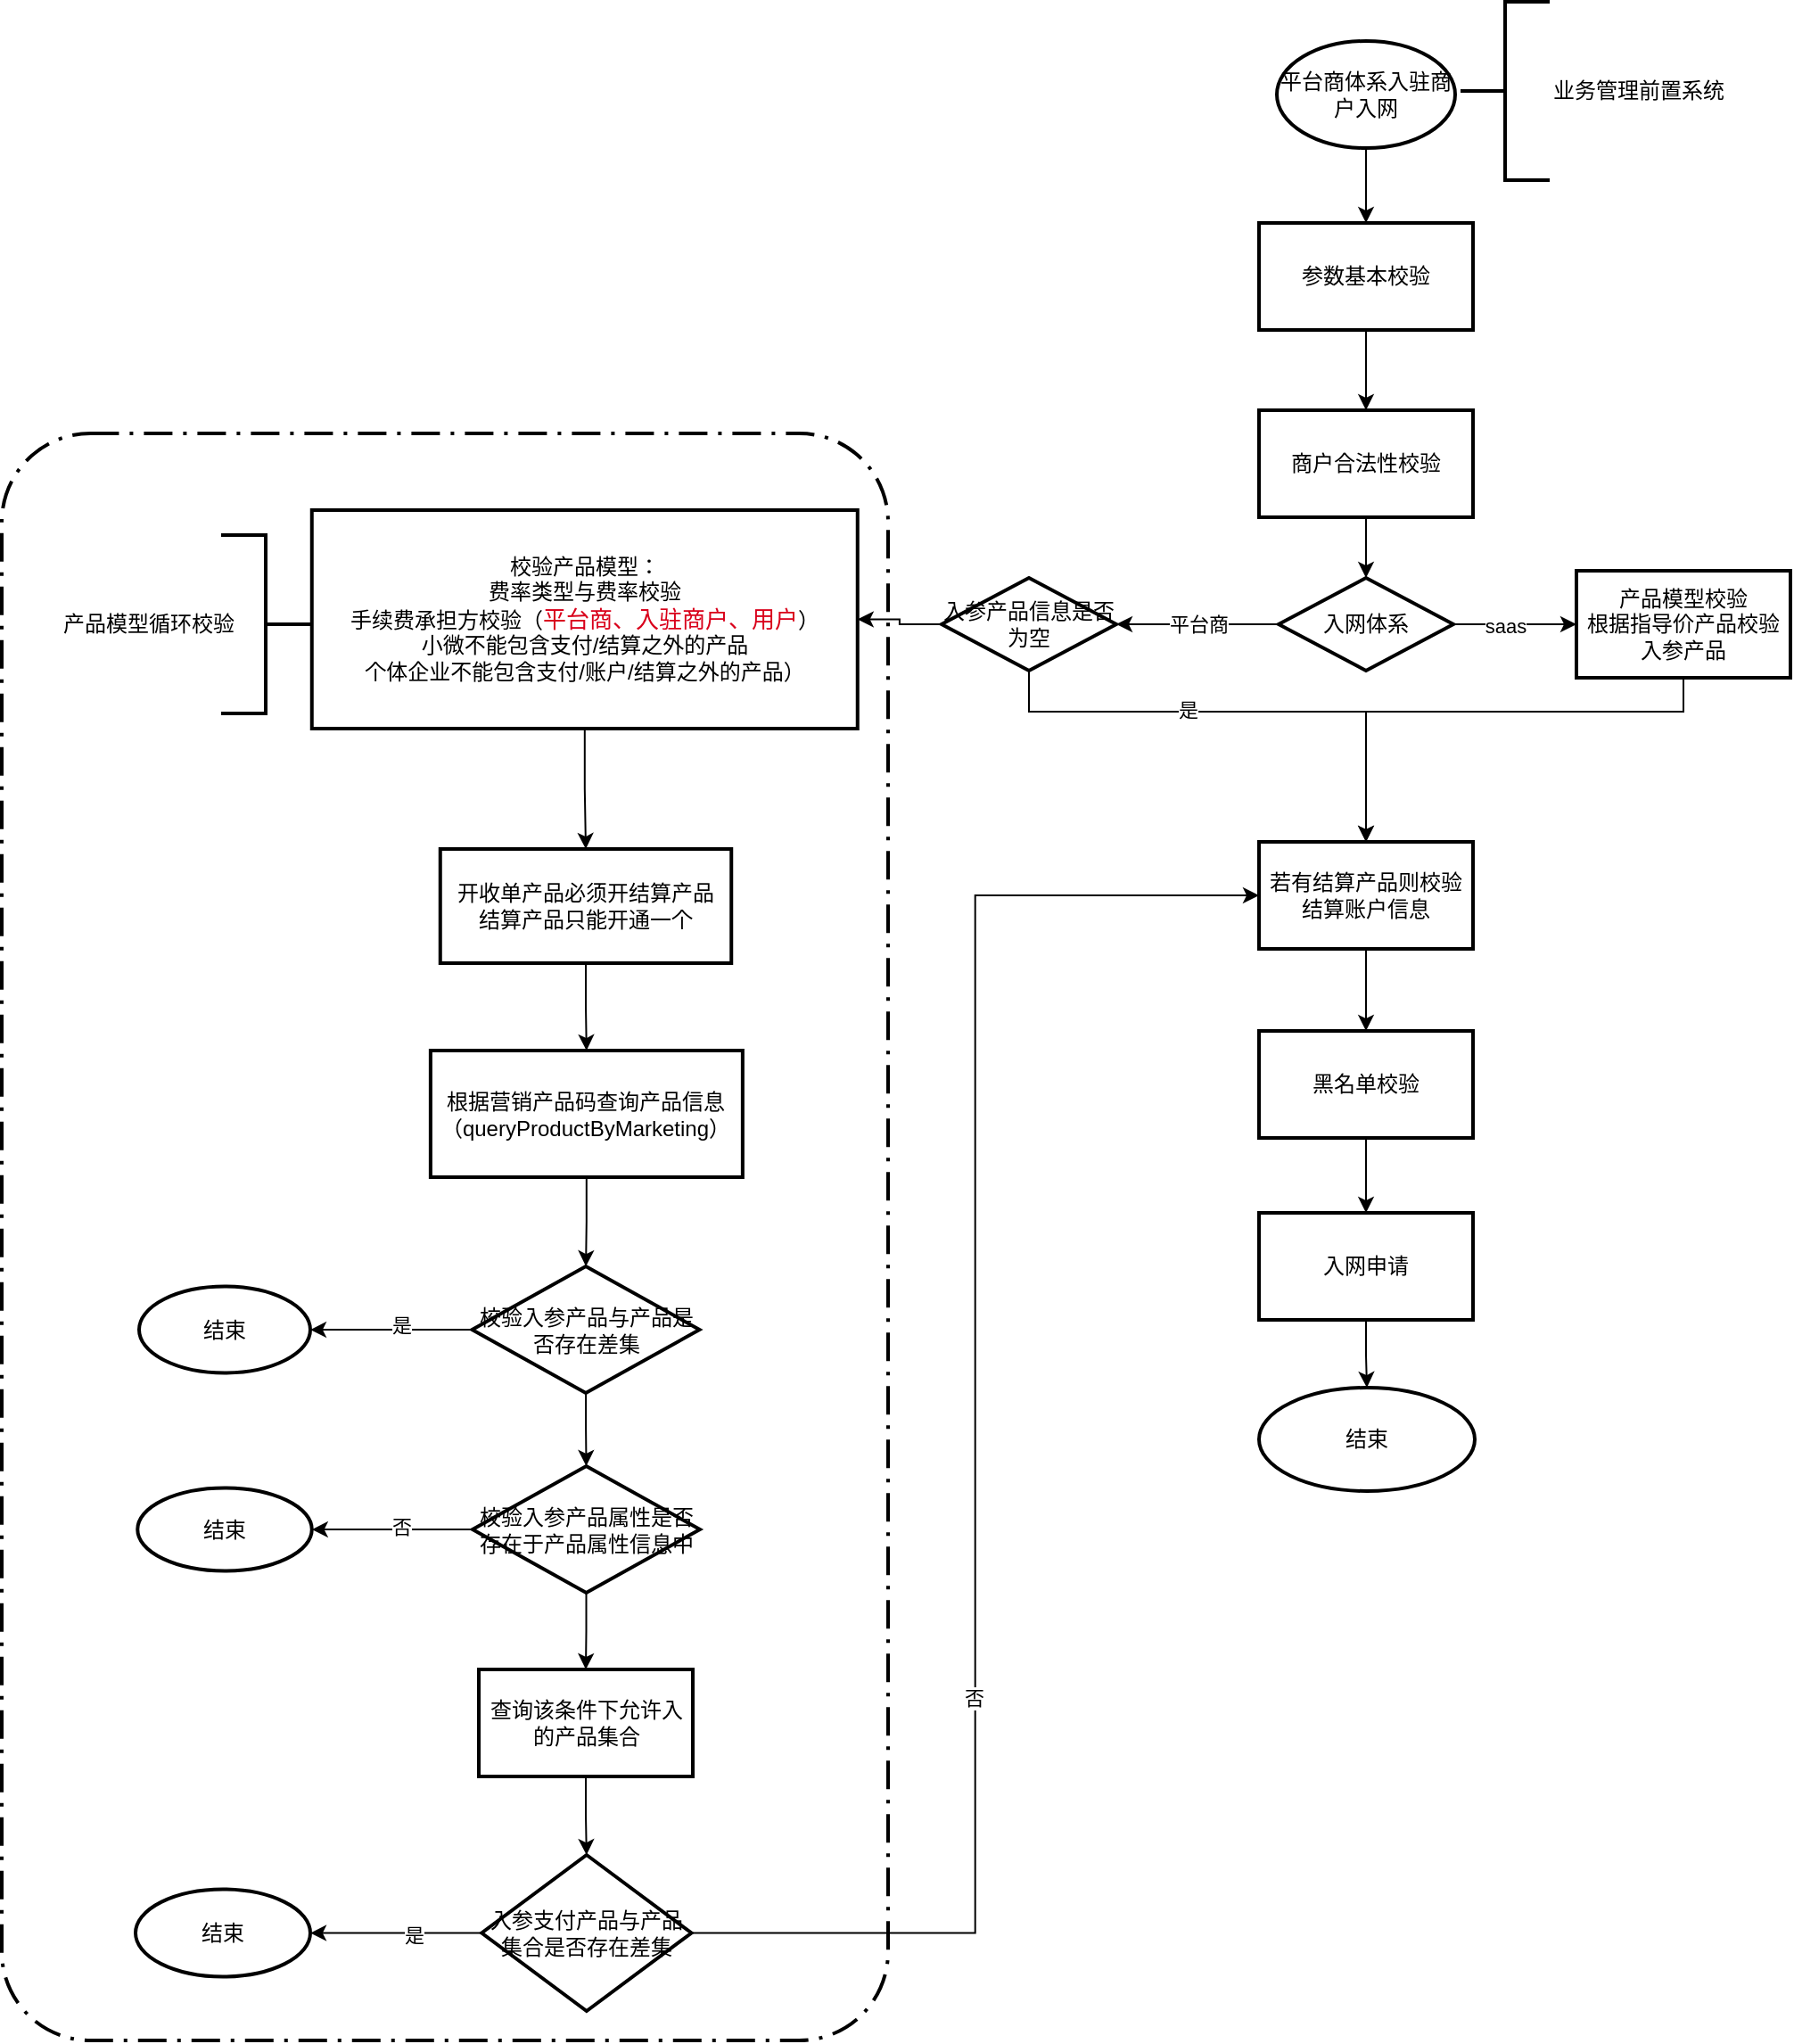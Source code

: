 <mxfile version="14.0.4" type="github" pages="2">
  <diagram name="迁移平台商入驻商户存在产品" id="74e2e168-ea6b-b213-b513-2b3c1d86103e">
    <mxGraphModel dx="1069" dy="516" grid="0" gridSize="10" guides="1" tooltips="1" connect="1" arrows="1" fold="1" page="1" pageScale="1" pageWidth="1100" pageHeight="850" background="#ffffff" math="0" shadow="0">
      <root>
        <mxCell id="0" />
        <mxCell id="1" parent="0" />
        <mxCell id="6OJ7Nqk0drTf7unUIeKR-68" value="" style="rounded=1;arcSize=10;dashed=1;strokeColor=#000000;fillColor=none;gradientColor=none;dashPattern=8 3 1 3;strokeWidth=2;" vertex="1" parent="1">
          <mxGeometry x="65" y="272" width="497" height="901" as="geometry" />
        </mxCell>
        <mxCell id="KllGeDsj4ACoy9Njbnt4-6" value="平台商体系入驻商户入网" style="strokeWidth=2;html=1;shape=mxgraph.flowchart.start_1;whiteSpace=wrap;" parent="1" vertex="1">
          <mxGeometry x="780" y="52" width="100" height="60" as="geometry" />
        </mxCell>
        <mxCell id="KllGeDsj4ACoy9Njbnt4-7" value="参数基本校验" style="whiteSpace=wrap;html=1;strokeWidth=2;" parent="1" vertex="1">
          <mxGeometry x="770" y="154" width="120" height="60" as="geometry" />
        </mxCell>
        <mxCell id="KllGeDsj4ACoy9Njbnt4-8" value="" style="edgeStyle=orthogonalEdgeStyle;rounded=0;orthogonalLoop=1;jettySize=auto;html=1;" parent="1" source="KllGeDsj4ACoy9Njbnt4-6" target="KllGeDsj4ACoy9Njbnt4-7" edge="1">
          <mxGeometry relative="1" as="geometry" />
        </mxCell>
        <mxCell id="6OJ7Nqk0drTf7unUIeKR-6" value="" style="edgeStyle=orthogonalEdgeStyle;rounded=0;orthogonalLoop=1;jettySize=auto;html=1;" edge="1" parent="1" source="6OJ7Nqk0drTf7unUIeKR-1" target="6OJ7Nqk0drTf7unUIeKR-5">
          <mxGeometry relative="1" as="geometry" />
        </mxCell>
        <mxCell id="6OJ7Nqk0drTf7unUIeKR-1" value="商户合法性校验" style="whiteSpace=wrap;html=1;strokeWidth=2;" vertex="1" parent="1">
          <mxGeometry x="770" y="259" width="120" height="60" as="geometry" />
        </mxCell>
        <mxCell id="6OJ7Nqk0drTf7unUIeKR-2" value="" style="edgeStyle=orthogonalEdgeStyle;rounded=0;orthogonalLoop=1;jettySize=auto;html=1;" edge="1" parent="1" source="KllGeDsj4ACoy9Njbnt4-7" target="6OJ7Nqk0drTf7unUIeKR-1">
          <mxGeometry relative="1" as="geometry" />
        </mxCell>
        <mxCell id="6OJ7Nqk0drTf7unUIeKR-8" value="" style="edgeStyle=orthogonalEdgeStyle;rounded=0;orthogonalLoop=1;jettySize=auto;html=1;" edge="1" parent="1" source="6OJ7Nqk0drTf7unUIeKR-5" target="6OJ7Nqk0drTf7unUIeKR-7">
          <mxGeometry relative="1" as="geometry" />
        </mxCell>
        <mxCell id="6OJ7Nqk0drTf7unUIeKR-11" value="saas" style="edgeLabel;html=1;align=center;verticalAlign=middle;resizable=0;points=[];" vertex="1" connectable="0" parent="6OJ7Nqk0drTf7unUIeKR-8">
          <mxGeometry x="-0.159" y="-1" relative="1" as="geometry">
            <mxPoint as="offset" />
          </mxGeometry>
        </mxCell>
        <mxCell id="6OJ7Nqk0drTf7unUIeKR-10" value="平台商" style="edgeStyle=orthogonalEdgeStyle;rounded=0;orthogonalLoop=1;jettySize=auto;html=1;" edge="1" parent="1" source="6OJ7Nqk0drTf7unUIeKR-5" target="6OJ7Nqk0drTf7unUIeKR-13">
          <mxGeometry relative="1" as="geometry">
            <mxPoint x="701" y="380.5" as="targetPoint" />
          </mxGeometry>
        </mxCell>
        <mxCell id="6OJ7Nqk0drTf7unUIeKR-5" value="入网体系" style="rhombus;whiteSpace=wrap;html=1;strokeWidth=2;" vertex="1" parent="1">
          <mxGeometry x="781" y="353" width="98" height="52" as="geometry" />
        </mxCell>
        <mxCell id="6OJ7Nqk0drTf7unUIeKR-21" style="edgeStyle=orthogonalEdgeStyle;rounded=0;orthogonalLoop=1;jettySize=auto;html=1;exitX=0.5;exitY=1;exitDx=0;exitDy=0;" edge="1" parent="1" source="6OJ7Nqk0drTf7unUIeKR-7" target="6OJ7Nqk0drTf7unUIeKR-18">
          <mxGeometry relative="1" as="geometry">
            <Array as="points">
              <mxPoint x="1008" y="428" />
              <mxPoint x="830" y="428" />
            </Array>
          </mxGeometry>
        </mxCell>
        <mxCell id="6OJ7Nqk0drTf7unUIeKR-7" value="产品模型校验&lt;br&gt;根据指导价产品校验入参产品" style="whiteSpace=wrap;html=1;strokeWidth=2;" vertex="1" parent="1">
          <mxGeometry x="948" y="349" width="120" height="60" as="geometry" />
        </mxCell>
        <mxCell id="6OJ7Nqk0drTf7unUIeKR-23" style="edgeStyle=orthogonalEdgeStyle;rounded=0;orthogonalLoop=1;jettySize=auto;html=1;exitX=0.5;exitY=1;exitDx=0;exitDy=0;entryX=0.5;entryY=0;entryDx=0;entryDy=0;" edge="1" parent="1" source="6OJ7Nqk0drTf7unUIeKR-13" target="6OJ7Nqk0drTf7unUIeKR-18">
          <mxGeometry relative="1" as="geometry">
            <Array as="points">
              <mxPoint x="641" y="428" />
              <mxPoint x="830" y="428" />
            </Array>
          </mxGeometry>
        </mxCell>
        <mxCell id="8TNEtncz5lM-L8IA0USA-2" value="是" style="edgeLabel;html=1;align=center;verticalAlign=middle;resizable=0;points=[];" vertex="1" connectable="0" parent="6OJ7Nqk0drTf7unUIeKR-23">
          <mxGeometry x="-0.214" y="1" relative="1" as="geometry">
            <mxPoint as="offset" />
          </mxGeometry>
        </mxCell>
        <mxCell id="6OJ7Nqk0drTf7unUIeKR-46" value="" style="edgeStyle=orthogonalEdgeStyle;rounded=0;orthogonalLoop=1;jettySize=auto;html=1;" edge="1" parent="1" source="6OJ7Nqk0drTf7unUIeKR-13" target="6OJ7Nqk0drTf7unUIeKR-45">
          <mxGeometry relative="1" as="geometry" />
        </mxCell>
        <mxCell id="6OJ7Nqk0drTf7unUIeKR-13" value="入参产品信息是否为空" style="rhombus;whiteSpace=wrap;html=1;strokeWidth=2;" vertex="1" parent="1">
          <mxGeometry x="592" y="353" width="98" height="52" as="geometry" />
        </mxCell>
        <mxCell id="6OJ7Nqk0drTf7unUIeKR-31" value="" style="edgeStyle=orthogonalEdgeStyle;rounded=0;orthogonalLoop=1;jettySize=auto;html=1;" edge="1" parent="1" source="6OJ7Nqk0drTf7unUIeKR-15" target="6OJ7Nqk0drTf7unUIeKR-32">
          <mxGeometry relative="1" as="geometry" />
        </mxCell>
        <mxCell id="6OJ7Nqk0drTf7unUIeKR-15" value="根据营销产品码查询产品信息（queryProductByMarketing）" style="whiteSpace=wrap;html=1;strokeWidth=2;" vertex="1" parent="1">
          <mxGeometry x="305.44" y="618" width="175" height="71" as="geometry" />
        </mxCell>
        <mxCell id="6OJ7Nqk0drTf7unUIeKR-25" value="" style="edgeStyle=orthogonalEdgeStyle;rounded=0;orthogonalLoop=1;jettySize=auto;html=1;" edge="1" parent="1" source="6OJ7Nqk0drTf7unUIeKR-18" target="6OJ7Nqk0drTf7unUIeKR-24">
          <mxGeometry relative="1" as="geometry" />
        </mxCell>
        <mxCell id="6OJ7Nqk0drTf7unUIeKR-18" value="若有结算产品则校验结算账户信息" style="whiteSpace=wrap;html=1;strokeWidth=2;" vertex="1" parent="1">
          <mxGeometry x="770" y="501" width="120" height="60" as="geometry" />
        </mxCell>
        <mxCell id="6OJ7Nqk0drTf7unUIeKR-27" value="" style="edgeStyle=orthogonalEdgeStyle;rounded=0;orthogonalLoop=1;jettySize=auto;html=1;" edge="1" parent="1" source="6OJ7Nqk0drTf7unUIeKR-24" target="6OJ7Nqk0drTf7unUIeKR-26">
          <mxGeometry relative="1" as="geometry" />
        </mxCell>
        <mxCell id="6OJ7Nqk0drTf7unUIeKR-24" value="黑名单校验" style="whiteSpace=wrap;html=1;strokeWidth=2;" vertex="1" parent="1">
          <mxGeometry x="770" y="607" width="120" height="60" as="geometry" />
        </mxCell>
        <mxCell id="6OJ7Nqk0drTf7unUIeKR-29" value="" style="edgeStyle=orthogonalEdgeStyle;rounded=0;orthogonalLoop=1;jettySize=auto;html=1;" edge="1" parent="1" source="6OJ7Nqk0drTf7unUIeKR-26" target="6OJ7Nqk0drTf7unUIeKR-28">
          <mxGeometry relative="1" as="geometry" />
        </mxCell>
        <mxCell id="6OJ7Nqk0drTf7unUIeKR-26" value="入网申请" style="whiteSpace=wrap;html=1;strokeWidth=2;" vertex="1" parent="1">
          <mxGeometry x="770" y="709" width="120" height="60" as="geometry" />
        </mxCell>
        <mxCell id="6OJ7Nqk0drTf7unUIeKR-28" value="结束" style="ellipse;whiteSpace=wrap;html=1;strokeWidth=2;" vertex="1" parent="1">
          <mxGeometry x="770" y="807" width="121" height="58" as="geometry" />
        </mxCell>
        <mxCell id="6OJ7Nqk0drTf7unUIeKR-34" value="" style="edgeStyle=orthogonalEdgeStyle;rounded=0;orthogonalLoop=1;jettySize=auto;html=1;" edge="1" parent="1" source="6OJ7Nqk0drTf7unUIeKR-32" target="6OJ7Nqk0drTf7unUIeKR-33">
          <mxGeometry relative="1" as="geometry" />
        </mxCell>
        <mxCell id="6OJ7Nqk0drTf7unUIeKR-35" value="是" style="edgeLabel;html=1;align=center;verticalAlign=middle;resizable=0;points=[];" vertex="1" connectable="0" parent="6OJ7Nqk0drTf7unUIeKR-34">
          <mxGeometry x="-0.122" y="-3" relative="1" as="geometry">
            <mxPoint as="offset" />
          </mxGeometry>
        </mxCell>
        <mxCell id="6OJ7Nqk0drTf7unUIeKR-37" value="" style="edgeStyle=orthogonalEdgeStyle;rounded=0;orthogonalLoop=1;jettySize=auto;html=1;" edge="1" parent="1" source="6OJ7Nqk0drTf7unUIeKR-32" target="6OJ7Nqk0drTf7unUIeKR-36">
          <mxGeometry relative="1" as="geometry" />
        </mxCell>
        <mxCell id="6OJ7Nqk0drTf7unUIeKR-32" value="&lt;span&gt;校验入参产品与产品是否存在差集&lt;/span&gt;" style="rhombus;whiteSpace=wrap;html=1;strokeWidth=2;" vertex="1" parent="1">
          <mxGeometry x="328.75" y="739" width="127.5" height="71" as="geometry" />
        </mxCell>
        <mxCell id="6OJ7Nqk0drTf7unUIeKR-33" value="结束" style="ellipse;whiteSpace=wrap;html=1;strokeWidth=2;" vertex="1" parent="1">
          <mxGeometry x="142" y="750.25" width="96" height="48.5" as="geometry" />
        </mxCell>
        <mxCell id="6OJ7Nqk0drTf7unUIeKR-41" value="" style="edgeStyle=orthogonalEdgeStyle;rounded=0;orthogonalLoop=1;jettySize=auto;html=1;" edge="1" parent="1" source="6OJ7Nqk0drTf7unUIeKR-36" target="6OJ7Nqk0drTf7unUIeKR-40">
          <mxGeometry relative="1" as="geometry" />
        </mxCell>
        <mxCell id="6OJ7Nqk0drTf7unUIeKR-42" value="否" style="edgeLabel;html=1;align=center;verticalAlign=middle;resizable=0;points=[];" vertex="1" connectable="0" parent="6OJ7Nqk0drTf7unUIeKR-41">
          <mxGeometry x="-0.113" y="-2" relative="1" as="geometry">
            <mxPoint as="offset" />
          </mxGeometry>
        </mxCell>
        <mxCell id="6OJ7Nqk0drTf7unUIeKR-44" value="" style="edgeStyle=orthogonalEdgeStyle;rounded=0;orthogonalLoop=1;jettySize=auto;html=1;" edge="1" parent="1" source="6OJ7Nqk0drTf7unUIeKR-36" target="6OJ7Nqk0drTf7unUIeKR-43">
          <mxGeometry relative="1" as="geometry" />
        </mxCell>
        <mxCell id="6OJ7Nqk0drTf7unUIeKR-36" value="校验入参产品属性是否存在于产品属性信息中" style="rhombus;whiteSpace=wrap;html=1;strokeWidth=2;" vertex="1" parent="1">
          <mxGeometry x="329" y="851" width="127.5" height="71" as="geometry" />
        </mxCell>
        <mxCell id="6OJ7Nqk0drTf7unUIeKR-40" value="结束" style="ellipse;whiteSpace=wrap;html=1;strokeWidth=2;" vertex="1" parent="1">
          <mxGeometry x="141.13" y="863.25" width="97.75" height="46.5" as="geometry" />
        </mxCell>
        <mxCell id="6OJ7Nqk0drTf7unUIeKR-57" value="" style="edgeStyle=orthogonalEdgeStyle;rounded=0;orthogonalLoop=1;jettySize=auto;html=1;" edge="1" parent="1" source="6OJ7Nqk0drTf7unUIeKR-43" target="6OJ7Nqk0drTf7unUIeKR-56">
          <mxGeometry relative="1" as="geometry" />
        </mxCell>
        <mxCell id="6OJ7Nqk0drTf7unUIeKR-43" value="查询该条件下允许入的产品集合" style="whiteSpace=wrap;html=1;strokeWidth=2;" vertex="1" parent="1">
          <mxGeometry x="332.5" y="965" width="120" height="60" as="geometry" />
        </mxCell>
        <mxCell id="6OJ7Nqk0drTf7unUIeKR-48" value="" style="edgeStyle=orthogonalEdgeStyle;rounded=0;orthogonalLoop=1;jettySize=auto;html=1;" edge="1" parent="1" source="6OJ7Nqk0drTf7unUIeKR-45" target="6OJ7Nqk0drTf7unUIeKR-47">
          <mxGeometry relative="1" as="geometry" />
        </mxCell>
        <mxCell id="6OJ7Nqk0drTf7unUIeKR-45" value="校验产品模型：&lt;br&gt;费率类型与费率校验&lt;br&gt;手续费承担方校验（&lt;span style=&quot;color: rgb(217 , 0 , 27) ; font-family: , &amp;#34;pingfang sc&amp;#34; , sans-serif ; font-size: 13px&quot;&gt;平台商、入驻商户、用户&lt;/span&gt;）&lt;br&gt;小微不能包含支付/结算之外的产品&lt;br&gt;个体企业不能包含支付/账户/结算之外的产品）" style="whiteSpace=wrap;html=1;strokeWidth=2;" vertex="1" parent="1">
          <mxGeometry x="238.88" y="315" width="306" height="122.5" as="geometry" />
        </mxCell>
        <mxCell id="6OJ7Nqk0drTf7unUIeKR-49" value="" style="edgeStyle=orthogonalEdgeStyle;rounded=0;orthogonalLoop=1;jettySize=auto;html=1;" edge="1" parent="1" source="6OJ7Nqk0drTf7unUIeKR-47" target="6OJ7Nqk0drTf7unUIeKR-15">
          <mxGeometry relative="1" as="geometry" />
        </mxCell>
        <mxCell id="6OJ7Nqk0drTf7unUIeKR-47" value="开收单产品必须开结算产品&lt;br&gt;结算产品只能开通一个" style="whiteSpace=wrap;html=1;strokeWidth=2;" vertex="1" parent="1">
          <mxGeometry x="310.88" y="505" width="163.24" height="64" as="geometry" />
        </mxCell>
        <mxCell id="6OJ7Nqk0drTf7unUIeKR-63" value="" style="edgeStyle=orthogonalEdgeStyle;rounded=0;orthogonalLoop=1;jettySize=auto;html=1;" edge="1" parent="1" source="6OJ7Nqk0drTf7unUIeKR-56" target="6OJ7Nqk0drTf7unUIeKR-62">
          <mxGeometry relative="1" as="geometry" />
        </mxCell>
        <mxCell id="6OJ7Nqk0drTf7unUIeKR-64" value="是" style="edgeLabel;html=1;align=center;verticalAlign=middle;resizable=0;points=[];" vertex="1" connectable="0" parent="6OJ7Nqk0drTf7unUIeKR-63">
          <mxGeometry x="-0.212" y="1" relative="1" as="geometry">
            <mxPoint as="offset" />
          </mxGeometry>
        </mxCell>
        <mxCell id="6OJ7Nqk0drTf7unUIeKR-66" value="" style="edgeStyle=orthogonalEdgeStyle;rounded=0;orthogonalLoop=1;jettySize=auto;html=1;entryX=0;entryY=0.5;entryDx=0;entryDy=0;" edge="1" parent="1" source="6OJ7Nqk0drTf7unUIeKR-56" target="6OJ7Nqk0drTf7unUIeKR-18">
          <mxGeometry relative="1" as="geometry">
            <mxPoint x="391.6" y="1142.032" as="targetPoint" />
          </mxGeometry>
        </mxCell>
        <mxCell id="6OJ7Nqk0drTf7unUIeKR-67" value="否" style="edgeLabel;html=1;align=center;verticalAlign=middle;resizable=0;points=[];" vertex="1" connectable="0" parent="6OJ7Nqk0drTf7unUIeKR-66">
          <mxGeometry x="-0.353" y="1" relative="1" as="geometry">
            <mxPoint as="offset" />
          </mxGeometry>
        </mxCell>
        <mxCell id="6OJ7Nqk0drTf7unUIeKR-56" value="&lt;span&gt;入参支付产品与产品集合是否存在差集&lt;/span&gt;" style="rhombus;whiteSpace=wrap;html=1;strokeWidth=2;" vertex="1" parent="1">
          <mxGeometry x="334.13" y="1069" width="117.63" height="87.5" as="geometry" />
        </mxCell>
        <mxCell id="6OJ7Nqk0drTf7unUIeKR-62" value="结束" style="ellipse;whiteSpace=wrap;html=1;strokeWidth=2;" vertex="1" parent="1">
          <mxGeometry x="140" y="1088.25" width="98" height="49" as="geometry" />
        </mxCell>
        <mxCell id="6OJ7Nqk0drTf7unUIeKR-69" value="业务管理前置系统" style="strokeWidth=2;html=1;shape=mxgraph.flowchart.annotation_2;align=left;labelPosition=right;pointerEvents=1;" vertex="1" parent="1">
          <mxGeometry x="883" y="30" width="50" height="100" as="geometry" />
        </mxCell>
        <mxCell id="8TNEtncz5lM-L8IA0USA-3" value="" style="strokeWidth=2;html=1;shape=mxgraph.flowchart.annotation_2;align=left;labelPosition=right;pointerEvents=1;rotation=-180;" vertex="1" parent="1">
          <mxGeometry x="188" y="329" width="50" height="100" as="geometry" />
        </mxCell>
        <mxCell id="8TNEtncz5lM-L8IA0USA-4" value="产品模型循环校验" style="text;html=1;align=center;verticalAlign=middle;resizable=0;points=[];autosize=1;" vertex="1" parent="1">
          <mxGeometry x="94" y="370" width="106" height="18" as="geometry" />
        </mxCell>
      </root>
    </mxGraphModel>
  </diagram>
  <diagram id="xMQZjuHvh5yQaUtxyoXN" name="协议&amp;电子签章">
    <mxGraphModel dx="1069" dy="516" grid="0" gridSize="10" guides="1" tooltips="1" connect="1" arrows="1" fold="1" page="1" pageScale="1" pageWidth="827" pageHeight="1169" math="0" shadow="0">
      <root>
        <mxCell id="6D580EjlVo4oe9tn3Bij-0" />
        <mxCell id="6D580EjlVo4oe9tn3Bij-1" parent="6D580EjlVo4oe9tn3Bij-0" />
        <mxCell id="YNEcawaOifFSc9qhL8P--29" value="" style="rounded=1;arcSize=10;dashed=1;strokeColor=#000000;fillColor=none;gradientColor=none;dashPattern=8 3 1 3;strokeWidth=2;" parent="6D580EjlVo4oe9tn3Bij-1" vertex="1">
          <mxGeometry x="402.5" y="720" width="185" height="90" as="geometry" />
        </mxCell>
        <mxCell id="YNEcawaOifFSc9qhL8P--0" value="表单新增协议模块：&lt;br&gt;企业/个体入网单&lt;br&gt;saas入网单" style="strokeWidth=2;html=1;shape=mxgraph.flowchart.annotation_1;align=left;pointerEvents=1;" parent="6D580EjlVo4oe9tn3Bij-1" vertex="1">
          <mxGeometry x="170" y="60" width="50" height="100" as="geometry" />
        </mxCell>
        <mxCell id="YNEcawaOifFSc9qhL8P--2" value="切换流程对应服务：&lt;br&gt;企业/个体流程模型&lt;br&gt;saas流程模型" style="strokeWidth=2;html=1;shape=mxgraph.flowchart.annotation_1;align=left;pointerEvents=1;" parent="6D580EjlVo4oe9tn3Bij-1" vertex="1">
          <mxGeometry x="364" y="60" width="50" height="100" as="geometry" />
        </mxCell>
        <mxCell id="YNEcawaOifFSc9qhL8P--3" value="表单改动" style="text;html=1;align=center;verticalAlign=middle;resizable=0;points=[];autosize=1;" parent="6D580EjlVo4oe9tn3Bij-1" vertex="1">
          <mxGeometry x="165" y="20" width="60" height="20" as="geometry" />
        </mxCell>
        <mxCell id="YNEcawaOifFSc9qhL8P--4" value="流程模型改动" style="text;html=1;align=center;verticalAlign=middle;resizable=0;points=[];autosize=1;" parent="6D580EjlVo4oe9tn3Bij-1" vertex="1">
          <mxGeometry x="360" y="20" width="90" height="20" as="geometry" />
        </mxCell>
        <mxCell id="YNEcawaOifFSc9qhL8P--6" value="签章流程" style="swimlane;html=1;childLayout=stackLayout;resizeParent=1;resizeParentMax=0;startSize=20;" parent="6D580EjlVo4oe9tn3Bij-1" vertex="1">
          <mxGeometry x="165" y="250" width="640" height="830" as="geometry" />
        </mxCell>
        <mxCell id="YNEcawaOifFSc9qhL8P--7" value="流程魔方" style="swimlane;html=1;startSize=20;" parent="YNEcawaOifFSc9qhL8P--6" vertex="1">
          <mxGeometry y="20" width="220" height="810" as="geometry" />
        </mxCell>
        <mxCell id="YNEcawaOifFSc9qhL8P--10" value="提交" style="strokeWidth=2;html=1;shape=mxgraph.flowchart.start_1;whiteSpace=wrap;" parent="YNEcawaOifFSc9qhL8P--7" vertex="1">
          <mxGeometry x="60" y="40" width="100" height="60" as="geometry" />
        </mxCell>
        <mxCell id="YNEcawaOifFSc9qhL8P--8" value="业务管理系统" style="swimlane;html=1;startSize=20;" parent="YNEcawaOifFSc9qhL8P--6" vertex="1">
          <mxGeometry x="220" y="20" width="220" height="810" as="geometry" />
        </mxCell>
        <mxCell id="YNEcawaOifFSc9qhL8P--11" value="生成协议" style="whiteSpace=wrap;html=1;strokeWidth=2;" parent="YNEcawaOifFSc9qhL8P--8" vertex="1">
          <mxGeometry x="50" y="40" width="120" height="60" as="geometry" />
        </mxCell>
        <mxCell id="YNEcawaOifFSc9qhL8P--9" value="入网子系统" style="swimlane;html=1;startSize=20;" parent="YNEcawaOifFSc9qhL8P--6" vertex="1">
          <mxGeometry x="440" y="20" width="200" height="810" as="geometry" />
        </mxCell>
        <mxCell id="YNEcawaOifFSc9qhL8P--12" value="" style="edgeStyle=orthogonalEdgeStyle;rounded=0;orthogonalLoop=1;jettySize=auto;html=1;" parent="YNEcawaOifFSc9qhL8P--6" source="YNEcawaOifFSc9qhL8P--10" target="YNEcawaOifFSc9qhL8P--11" edge="1">
          <mxGeometry relative="1" as="geometry" />
        </mxCell>
        <mxCell id="YNEcawaOifFSc9qhL8P--16" value="" style="edgeStyle=orthogonalEdgeStyle;rounded=0;orthogonalLoop=1;jettySize=auto;html=1;" parent="6D580EjlVo4oe9tn3Bij-1" source="YNEcawaOifFSc9qhL8P--13" target="YNEcawaOifFSc9qhL8P--15" edge="1">
          <mxGeometry relative="1" as="geometry" />
        </mxCell>
        <mxCell id="YNEcawaOifFSc9qhL8P--13" value="发起电子签章" style="whiteSpace=wrap;html=1;strokeWidth=2;" parent="6D580EjlVo4oe9tn3Bij-1" vertex="1">
          <mxGeometry x="435" y="450" width="120" height="60" as="geometry" />
        </mxCell>
        <mxCell id="YNEcawaOifFSc9qhL8P--14" value="" style="edgeStyle=orthogonalEdgeStyle;rounded=0;orthogonalLoop=1;jettySize=auto;html=1;" parent="6D580EjlVo4oe9tn3Bij-1" source="YNEcawaOifFSc9qhL8P--11" target="YNEcawaOifFSc9qhL8P--13" edge="1">
          <mxGeometry relative="1" as="geometry" />
        </mxCell>
        <mxCell id="YNEcawaOifFSc9qhL8P--18" value="" style="edgeStyle=orthogonalEdgeStyle;rounded=0;orthogonalLoop=1;jettySize=auto;html=1;" parent="6D580EjlVo4oe9tn3Bij-1" source="YNEcawaOifFSc9qhL8P--15" target="YNEcawaOifFSc9qhL8P--17" edge="1">
          <mxGeometry relative="1" as="geometry" />
        </mxCell>
        <mxCell id="YNEcawaOifFSc9qhL8P--15" value="签章操作" style="whiteSpace=wrap;html=1;strokeWidth=2;" parent="6D580EjlVo4oe9tn3Bij-1" vertex="1">
          <mxGeometry x="635" y="450" width="120" height="60" as="geometry" />
        </mxCell>
        <mxCell id="YNEcawaOifFSc9qhL8P--20" value="" style="edgeStyle=orthogonalEdgeStyle;rounded=0;orthogonalLoop=1;jettySize=auto;html=1;" parent="6D580EjlVo4oe9tn3Bij-1" source="YNEcawaOifFSc9qhL8P--17" target="YNEcawaOifFSc9qhL8P--19" edge="1">
          <mxGeometry relative="1" as="geometry" />
        </mxCell>
        <mxCell id="YNEcawaOifFSc9qhL8P--17" value="签章完成并回调" style="whiteSpace=wrap;html=1;strokeWidth=2;" parent="6D580EjlVo4oe9tn3Bij-1" vertex="1">
          <mxGeometry x="635" y="590" width="120" height="60" as="geometry" />
        </mxCell>
        <mxCell id="YNEcawaOifFSc9qhL8P--22" value="" style="edgeStyle=orthogonalEdgeStyle;rounded=0;orthogonalLoop=1;jettySize=auto;html=1;" parent="6D580EjlVo4oe9tn3Bij-1" source="YNEcawaOifFSc9qhL8P--19" target="YNEcawaOifFSc9qhL8P--21" edge="1">
          <mxGeometry relative="1" as="geometry" />
        </mxCell>
        <mxCell id="YNEcawaOifFSc9qhL8P--19" value="接受签章回调" style="whiteSpace=wrap;html=1;strokeWidth=2;" parent="6D580EjlVo4oe9tn3Bij-1" vertex="1">
          <mxGeometry x="435" y="590" width="120" height="60" as="geometry" />
        </mxCell>
        <mxCell id="YNEcawaOifFSc9qhL8P--24" value="" style="edgeStyle=orthogonalEdgeStyle;rounded=0;orthogonalLoop=1;jettySize=auto;html=1;" parent="6D580EjlVo4oe9tn3Bij-1" source="YNEcawaOifFSc9qhL8P--21" target="YNEcawaOifFSc9qhL8P--23" edge="1">
          <mxGeometry relative="1" as="geometry" />
        </mxCell>
        <mxCell id="YNEcawaOifFSc9qhL8P--21" value="组装已签章协议信息。添加授权协议与出款说明" style="whiteSpace=wrap;html=1;strokeWidth=2;" parent="6D580EjlVo4oe9tn3Bij-1" vertex="1">
          <mxGeometry x="435" y="730" width="120" height="60" as="geometry" />
        </mxCell>
        <mxCell id="YNEcawaOifFSc9qhL8P--26" value="" style="edgeStyle=orthogonalEdgeStyle;rounded=0;orthogonalLoop=1;jettySize=auto;html=1;" parent="6D580EjlVo4oe9tn3Bij-1" source="YNEcawaOifFSc9qhL8P--23" target="YNEcawaOifFSc9qhL8P--25" edge="1">
          <mxGeometry relative="1" as="geometry" />
        </mxCell>
        <mxCell id="YNEcawaOifFSc9qhL8P--23" value="唤醒工单" style="whiteSpace=wrap;html=1;strokeWidth=2;" parent="6D580EjlVo4oe9tn3Bij-1" vertex="1">
          <mxGeometry x="435" y="870" width="120" height="60" as="geometry" />
        </mxCell>
        <mxCell id="YNEcawaOifFSc9qhL8P--28" value="" style="edgeStyle=orthogonalEdgeStyle;rounded=0;orthogonalLoop=1;jettySize=auto;html=1;" parent="6D580EjlVo4oe9tn3Bij-1" source="YNEcawaOifFSc9qhL8P--25" target="YNEcawaOifFSc9qhL8P--27" edge="1">
          <mxGeometry relative="1" as="geometry" />
        </mxCell>
        <mxCell id="YNEcawaOifFSc9qhL8P--25" value="映射已签章协议到工单" style="whiteSpace=wrap;html=1;strokeWidth=2;" parent="6D580EjlVo4oe9tn3Bij-1" vertex="1">
          <mxGeometry x="235" y="870" width="120" height="60" as="geometry" />
        </mxCell>
        <mxCell id="YNEcawaOifFSc9qhL8P--27" value="结束" style="ellipse;whiteSpace=wrap;html=1;strokeWidth=2;" parent="6D580EjlVo4oe9tn3Bij-1" vertex="1">
          <mxGeometry x="247.5" y="990" width="95" height="50" as="geometry" />
        </mxCell>
      </root>
    </mxGraphModel>
  </diagram>
</mxfile>

